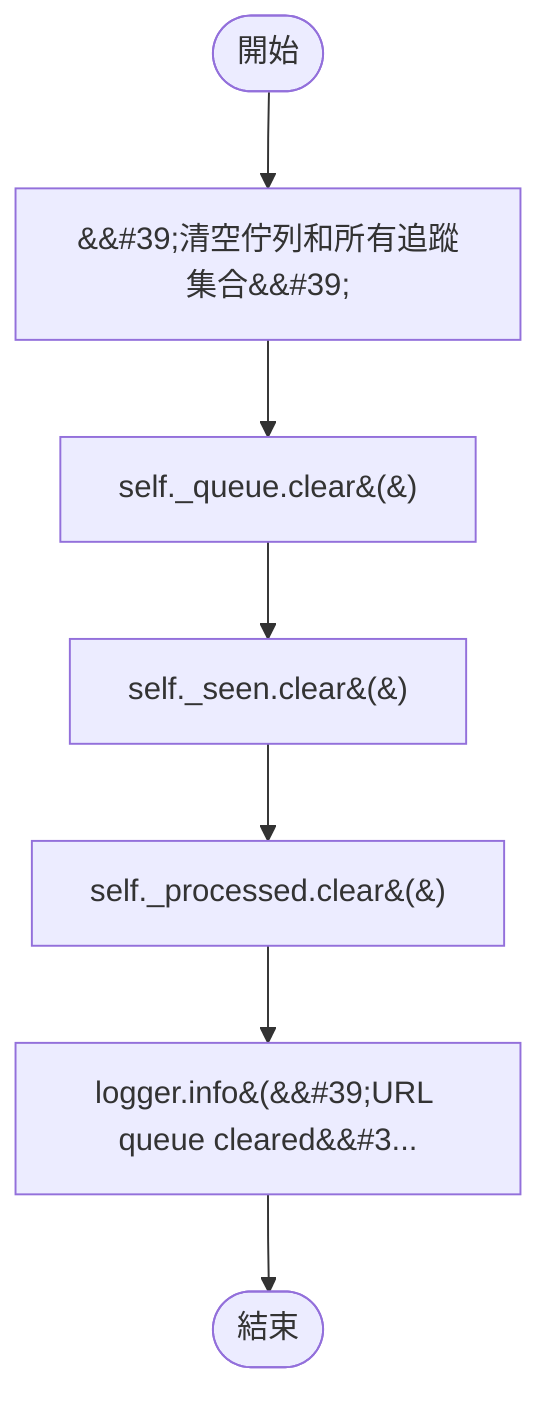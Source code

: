 flowchart TB
    n1([開始])
    n2([結束])
    n3[&amp;&#35;39;清空佇列和所有追蹤集合&amp;&#35;39;]
    n4[self._queue.clear&#40;&#41;]
    n5[self._seen.clear&#40;&#41;]
    n6[self._processed.clear&#40;&#41;]
    n7[logger.info&#40;&amp;&#35;39;URL queue cleared&amp;&#35;3...]
    n1 --> n3
    n3 --> n4
    n4 --> n5
    n5 --> n6
    n6 --> n7
    n7 --> n2